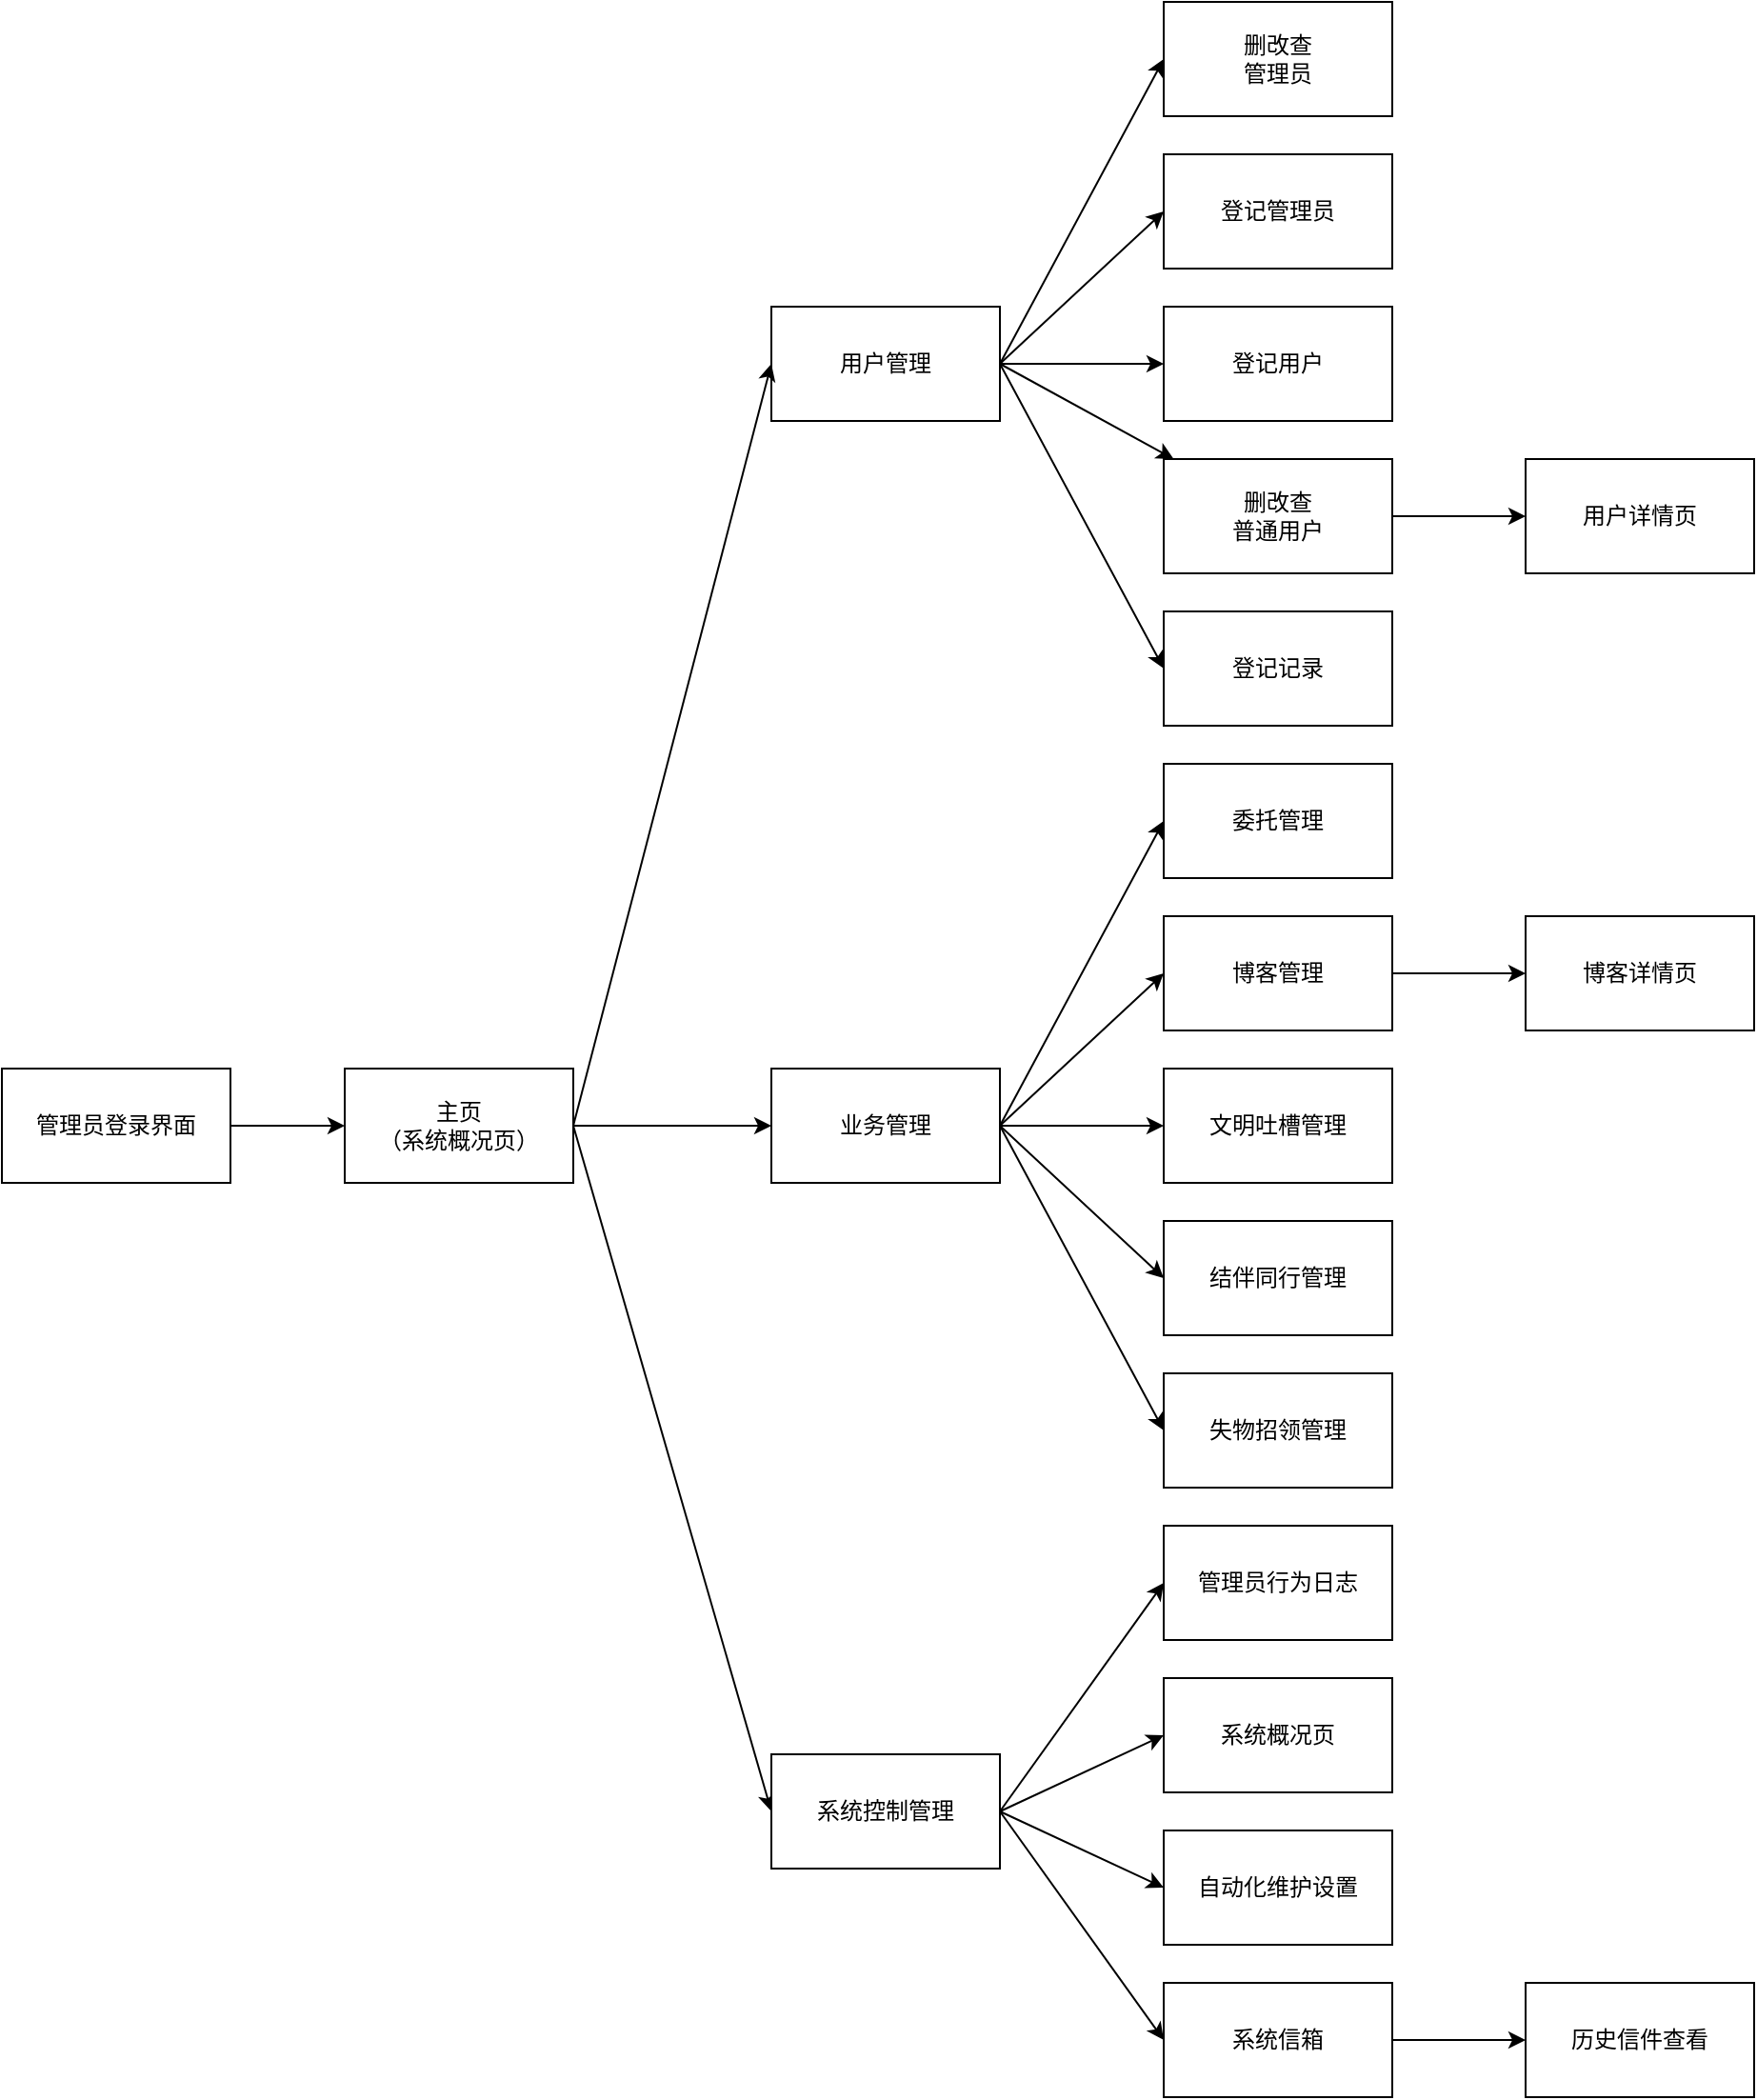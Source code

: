 <mxfile version="13.7.3" type="device"><diagram id="Wmh6Ro-t5087OB456PVW" name="第 1 页"><mxGraphModel dx="1481" dy="2039" grid="1" gridSize="10" guides="1" tooltips="1" connect="1" arrows="1" fold="1" page="1" pageScale="1" pageWidth="827" pageHeight="1169" math="0" shadow="0"><root><mxCell id="0"/><mxCell id="1" parent="0"/><mxCell id="UdX6O3sCuip2p9_MRzrB-47" value="" style="edgeStyle=none;rounded=0;orthogonalLoop=1;jettySize=auto;html=1;" edge="1" parent="1" source="UdX6O3sCuip2p9_MRzrB-1" target="UdX6O3sCuip2p9_MRzrB-5"><mxGeometry relative="1" as="geometry"/></mxCell><mxCell id="UdX6O3sCuip2p9_MRzrB-1" value="管理员登录界面" style="rounded=0;whiteSpace=wrap;html=1;" vertex="1" parent="1"><mxGeometry x="10" y="320" width="120" height="60" as="geometry"/></mxCell><mxCell id="UdX6O3sCuip2p9_MRzrB-13" value="" style="rounded=0;orthogonalLoop=1;jettySize=auto;html=1;exitX=1;exitY=0.5;exitDx=0;exitDy=0;" edge="1" parent="1" source="UdX6O3sCuip2p9_MRzrB-3" target="UdX6O3sCuip2p9_MRzrB-9"><mxGeometry relative="1" as="geometry"/></mxCell><mxCell id="UdX6O3sCuip2p9_MRzrB-14" style="rounded=0;orthogonalLoop=1;jettySize=auto;html=1;exitX=1;exitY=0.75;exitDx=0;exitDy=0;entryX=0;entryY=0.5;entryDx=0;entryDy=0;" edge="1" parent="1" source="UdX6O3sCuip2p9_MRzrB-3" target="UdX6O3sCuip2p9_MRzrB-10"><mxGeometry relative="1" as="geometry"><Array as="points"><mxPoint x="534" y="-50"/></Array></mxGeometry></mxCell><mxCell id="UdX6O3sCuip2p9_MRzrB-15" style="edgeStyle=none;rounded=0;orthogonalLoop=1;jettySize=auto;html=1;exitX=1;exitY=0.5;exitDx=0;exitDy=0;entryX=0;entryY=0.5;entryDx=0;entryDy=0;" edge="1" parent="1" source="UdX6O3sCuip2p9_MRzrB-3" target="UdX6O3sCuip2p9_MRzrB-8"><mxGeometry relative="1" as="geometry"/></mxCell><mxCell id="UdX6O3sCuip2p9_MRzrB-24" style="edgeStyle=none;rounded=0;orthogonalLoop=1;jettySize=auto;html=1;exitX=1;exitY=0.5;exitDx=0;exitDy=0;entryX=0;entryY=0.5;entryDx=0;entryDy=0;" edge="1" parent="1" source="UdX6O3sCuip2p9_MRzrB-3" target="UdX6O3sCuip2p9_MRzrB-23"><mxGeometry relative="1" as="geometry"/></mxCell><mxCell id="UdX6O3sCuip2p9_MRzrB-26" style="edgeStyle=none;rounded=0;orthogonalLoop=1;jettySize=auto;html=1;exitX=1;exitY=0.5;exitDx=0;exitDy=0;entryX=0;entryY=0.5;entryDx=0;entryDy=0;" edge="1" parent="1" source="UdX6O3sCuip2p9_MRzrB-3" target="UdX6O3sCuip2p9_MRzrB-25"><mxGeometry relative="1" as="geometry"/></mxCell><mxCell id="UdX6O3sCuip2p9_MRzrB-3" value="用户管理" style="rounded=0;whiteSpace=wrap;html=1;" vertex="1" parent="1"><mxGeometry x="414" y="-80" width="120" height="60" as="geometry"/></mxCell><mxCell id="UdX6O3sCuip2p9_MRzrB-27" style="edgeStyle=none;rounded=0;orthogonalLoop=1;jettySize=auto;html=1;exitX=1;exitY=0.5;exitDx=0;exitDy=0;entryX=0;entryY=0.5;entryDx=0;entryDy=0;" edge="1" parent="1" source="UdX6O3sCuip2p9_MRzrB-4" target="UdX6O3sCuip2p9_MRzrB-16"><mxGeometry relative="1" as="geometry"/></mxCell><mxCell id="UdX6O3sCuip2p9_MRzrB-28" style="edgeStyle=none;rounded=0;orthogonalLoop=1;jettySize=auto;html=1;exitX=1;exitY=0.5;exitDx=0;exitDy=0;entryX=0;entryY=0.5;entryDx=0;entryDy=0;" edge="1" parent="1" source="UdX6O3sCuip2p9_MRzrB-4" target="UdX6O3sCuip2p9_MRzrB-17"><mxGeometry relative="1" as="geometry"/></mxCell><mxCell id="UdX6O3sCuip2p9_MRzrB-29" style="edgeStyle=none;rounded=0;orthogonalLoop=1;jettySize=auto;html=1;exitX=1;exitY=0.5;exitDx=0;exitDy=0;entryX=0;entryY=0.5;entryDx=0;entryDy=0;" edge="1" parent="1" source="UdX6O3sCuip2p9_MRzrB-4" target="UdX6O3sCuip2p9_MRzrB-20"><mxGeometry relative="1" as="geometry"/></mxCell><mxCell id="UdX6O3sCuip2p9_MRzrB-30" style="edgeStyle=none;rounded=0;orthogonalLoop=1;jettySize=auto;html=1;exitX=1;exitY=0.5;exitDx=0;exitDy=0;entryX=0;entryY=0.5;entryDx=0;entryDy=0;" edge="1" parent="1" source="UdX6O3sCuip2p9_MRzrB-4" target="UdX6O3sCuip2p9_MRzrB-21"><mxGeometry relative="1" as="geometry"/></mxCell><mxCell id="UdX6O3sCuip2p9_MRzrB-31" style="edgeStyle=none;rounded=0;orthogonalLoop=1;jettySize=auto;html=1;exitX=1;exitY=0.5;exitDx=0;exitDy=0;entryX=0;entryY=0.5;entryDx=0;entryDy=0;" edge="1" parent="1" source="UdX6O3sCuip2p9_MRzrB-4" target="UdX6O3sCuip2p9_MRzrB-22"><mxGeometry relative="1" as="geometry"/></mxCell><mxCell id="UdX6O3sCuip2p9_MRzrB-4" value="业务管理" style="rounded=0;whiteSpace=wrap;html=1;" vertex="1" parent="1"><mxGeometry x="414" y="320" width="120" height="60" as="geometry"/></mxCell><mxCell id="UdX6O3sCuip2p9_MRzrB-34" style="edgeStyle=none;rounded=0;orthogonalLoop=1;jettySize=auto;html=1;exitX=1;exitY=0.5;exitDx=0;exitDy=0;entryX=0;entryY=0.5;entryDx=0;entryDy=0;" edge="1" parent="1" source="UdX6O3sCuip2p9_MRzrB-5" target="UdX6O3sCuip2p9_MRzrB-3"><mxGeometry relative="1" as="geometry"/></mxCell><mxCell id="UdX6O3sCuip2p9_MRzrB-35" style="edgeStyle=none;rounded=0;orthogonalLoop=1;jettySize=auto;html=1;exitX=1;exitY=0.5;exitDx=0;exitDy=0;entryX=0;entryY=0.5;entryDx=0;entryDy=0;" edge="1" parent="1" source="UdX6O3sCuip2p9_MRzrB-5" target="UdX6O3sCuip2p9_MRzrB-4"><mxGeometry relative="1" as="geometry"/></mxCell><mxCell id="UdX6O3sCuip2p9_MRzrB-46" style="edgeStyle=none;rounded=0;orthogonalLoop=1;jettySize=auto;html=1;exitX=1;exitY=0.5;exitDx=0;exitDy=0;entryX=0;entryY=0.5;entryDx=0;entryDy=0;" edge="1" parent="1" source="UdX6O3sCuip2p9_MRzrB-5" target="UdX6O3sCuip2p9_MRzrB-6"><mxGeometry relative="1" as="geometry"/></mxCell><mxCell id="UdX6O3sCuip2p9_MRzrB-5" value="主页&lt;br&gt;（系统概况页）" style="rounded=0;whiteSpace=wrap;html=1;" vertex="1" parent="1"><mxGeometry x="190" y="320" width="120" height="60" as="geometry"/></mxCell><mxCell id="UdX6O3sCuip2p9_MRzrB-42" style="edgeStyle=none;rounded=0;orthogonalLoop=1;jettySize=auto;html=1;entryX=0;entryY=0.5;entryDx=0;entryDy=0;exitX=1;exitY=0.5;exitDx=0;exitDy=0;" edge="1" parent="1" source="UdX6O3sCuip2p9_MRzrB-6" target="UdX6O3sCuip2p9_MRzrB-36"><mxGeometry relative="1" as="geometry"/></mxCell><mxCell id="UdX6O3sCuip2p9_MRzrB-43" style="edgeStyle=none;rounded=0;orthogonalLoop=1;jettySize=auto;html=1;exitX=1;exitY=0.5;exitDx=0;exitDy=0;entryX=0;entryY=0.5;entryDx=0;entryDy=0;" edge="1" parent="1" source="UdX6O3sCuip2p9_MRzrB-6" target="UdX6O3sCuip2p9_MRzrB-37"><mxGeometry relative="1" as="geometry"/></mxCell><mxCell id="UdX6O3sCuip2p9_MRzrB-44" style="edgeStyle=none;rounded=0;orthogonalLoop=1;jettySize=auto;html=1;exitX=1;exitY=0.5;exitDx=0;exitDy=0;entryX=0;entryY=0.5;entryDx=0;entryDy=0;" edge="1" parent="1" source="UdX6O3sCuip2p9_MRzrB-6" target="UdX6O3sCuip2p9_MRzrB-38"><mxGeometry relative="1" as="geometry"/></mxCell><mxCell id="UdX6O3sCuip2p9_MRzrB-45" style="edgeStyle=none;rounded=0;orthogonalLoop=1;jettySize=auto;html=1;exitX=1;exitY=0.5;exitDx=0;exitDy=0;entryX=0;entryY=0.5;entryDx=0;entryDy=0;" edge="1" parent="1" source="UdX6O3sCuip2p9_MRzrB-6" target="UdX6O3sCuip2p9_MRzrB-39"><mxGeometry relative="1" as="geometry"/></mxCell><mxCell id="UdX6O3sCuip2p9_MRzrB-6" value="系统控制管理" style="rounded=0;whiteSpace=wrap;html=1;" vertex="1" parent="1"><mxGeometry x="414" y="680" width="120" height="60" as="geometry"/></mxCell><mxCell id="UdX6O3sCuip2p9_MRzrB-8" value="登记用户" style="rounded=0;whiteSpace=wrap;html=1;" vertex="1" parent="1"><mxGeometry x="620" y="-80" width="120" height="60" as="geometry"/></mxCell><mxCell id="UdX6O3sCuip2p9_MRzrB-12" value="" style="edgeStyle=orthogonalEdgeStyle;rounded=0;orthogonalLoop=1;jettySize=auto;html=1;" edge="1" parent="1" source="UdX6O3sCuip2p9_MRzrB-9" target="UdX6O3sCuip2p9_MRzrB-11"><mxGeometry relative="1" as="geometry"/></mxCell><mxCell id="UdX6O3sCuip2p9_MRzrB-9" value="删改查&lt;br&gt;普通用户" style="rounded=0;whiteSpace=wrap;html=1;" vertex="1" parent="1"><mxGeometry x="620" width="120" height="60" as="geometry"/></mxCell><mxCell id="UdX6O3sCuip2p9_MRzrB-10" value="登记记录" style="rounded=0;whiteSpace=wrap;html=1;" vertex="1" parent="1"><mxGeometry x="620" y="80" width="120" height="60" as="geometry"/></mxCell><mxCell id="UdX6O3sCuip2p9_MRzrB-11" value="用户详情页" style="rounded=0;whiteSpace=wrap;html=1;" vertex="1" parent="1"><mxGeometry x="810" width="120" height="60" as="geometry"/></mxCell><mxCell id="UdX6O3sCuip2p9_MRzrB-16" value="委托管理" style="rounded=0;whiteSpace=wrap;html=1;" vertex="1" parent="1"><mxGeometry x="620" y="160" width="120" height="60" as="geometry"/></mxCell><mxCell id="UdX6O3sCuip2p9_MRzrB-19" value="" style="edgeStyle=none;rounded=0;orthogonalLoop=1;jettySize=auto;html=1;" edge="1" parent="1" source="UdX6O3sCuip2p9_MRzrB-17" target="UdX6O3sCuip2p9_MRzrB-18"><mxGeometry relative="1" as="geometry"/></mxCell><mxCell id="UdX6O3sCuip2p9_MRzrB-17" value="博客管理" style="rounded=0;whiteSpace=wrap;html=1;" vertex="1" parent="1"><mxGeometry x="620" y="240" width="120" height="60" as="geometry"/></mxCell><mxCell id="UdX6O3sCuip2p9_MRzrB-18" value="博客详情页" style="rounded=0;whiteSpace=wrap;html=1;" vertex="1" parent="1"><mxGeometry x="810" y="240" width="120" height="60" as="geometry"/></mxCell><mxCell id="UdX6O3sCuip2p9_MRzrB-20" value="文明吐槽管理" style="rounded=0;whiteSpace=wrap;html=1;" vertex="1" parent="1"><mxGeometry x="620" y="320" width="120" height="60" as="geometry"/></mxCell><mxCell id="UdX6O3sCuip2p9_MRzrB-21" value="结伴同行管理" style="rounded=0;whiteSpace=wrap;html=1;" vertex="1" parent="1"><mxGeometry x="620" y="400" width="120" height="60" as="geometry"/></mxCell><mxCell id="UdX6O3sCuip2p9_MRzrB-22" value="失物招领管理" style="rounded=0;whiteSpace=wrap;html=1;" vertex="1" parent="1"><mxGeometry x="620" y="480" width="120" height="60" as="geometry"/></mxCell><mxCell id="UdX6O3sCuip2p9_MRzrB-23" value="登记管理员" style="rounded=0;whiteSpace=wrap;html=1;" vertex="1" parent="1"><mxGeometry x="620" y="-160" width="120" height="60" as="geometry"/></mxCell><mxCell id="UdX6O3sCuip2p9_MRzrB-25" value="删改查&lt;br&gt;管理员" style="rounded=0;whiteSpace=wrap;html=1;" vertex="1" parent="1"><mxGeometry x="620" y="-240" width="120" height="60" as="geometry"/></mxCell><mxCell id="UdX6O3sCuip2p9_MRzrB-36" value="管理员行为日志" style="rounded=0;whiteSpace=wrap;html=1;" vertex="1" parent="1"><mxGeometry x="620" y="560" width="120" height="60" as="geometry"/></mxCell><mxCell id="UdX6O3sCuip2p9_MRzrB-37" value="系统概况页" style="rounded=0;whiteSpace=wrap;html=1;" vertex="1" parent="1"><mxGeometry x="620" y="640" width="120" height="60" as="geometry"/></mxCell><mxCell id="UdX6O3sCuip2p9_MRzrB-38" value="自动化维护设置" style="rounded=0;whiteSpace=wrap;html=1;" vertex="1" parent="1"><mxGeometry x="620" y="720" width="120" height="60" as="geometry"/></mxCell><mxCell id="UdX6O3sCuip2p9_MRzrB-41" value="" style="edgeStyle=none;rounded=0;orthogonalLoop=1;jettySize=auto;html=1;" edge="1" parent="1" source="UdX6O3sCuip2p9_MRzrB-39" target="UdX6O3sCuip2p9_MRzrB-40"><mxGeometry relative="1" as="geometry"/></mxCell><mxCell id="UdX6O3sCuip2p9_MRzrB-39" value="系统信箱" style="rounded=0;whiteSpace=wrap;html=1;" vertex="1" parent="1"><mxGeometry x="620" y="800" width="120" height="60" as="geometry"/></mxCell><mxCell id="UdX6O3sCuip2p9_MRzrB-40" value="历史信件查看" style="rounded=0;whiteSpace=wrap;html=1;" vertex="1" parent="1"><mxGeometry x="810" y="800" width="120" height="60" as="geometry"/></mxCell></root></mxGraphModel></diagram></mxfile>